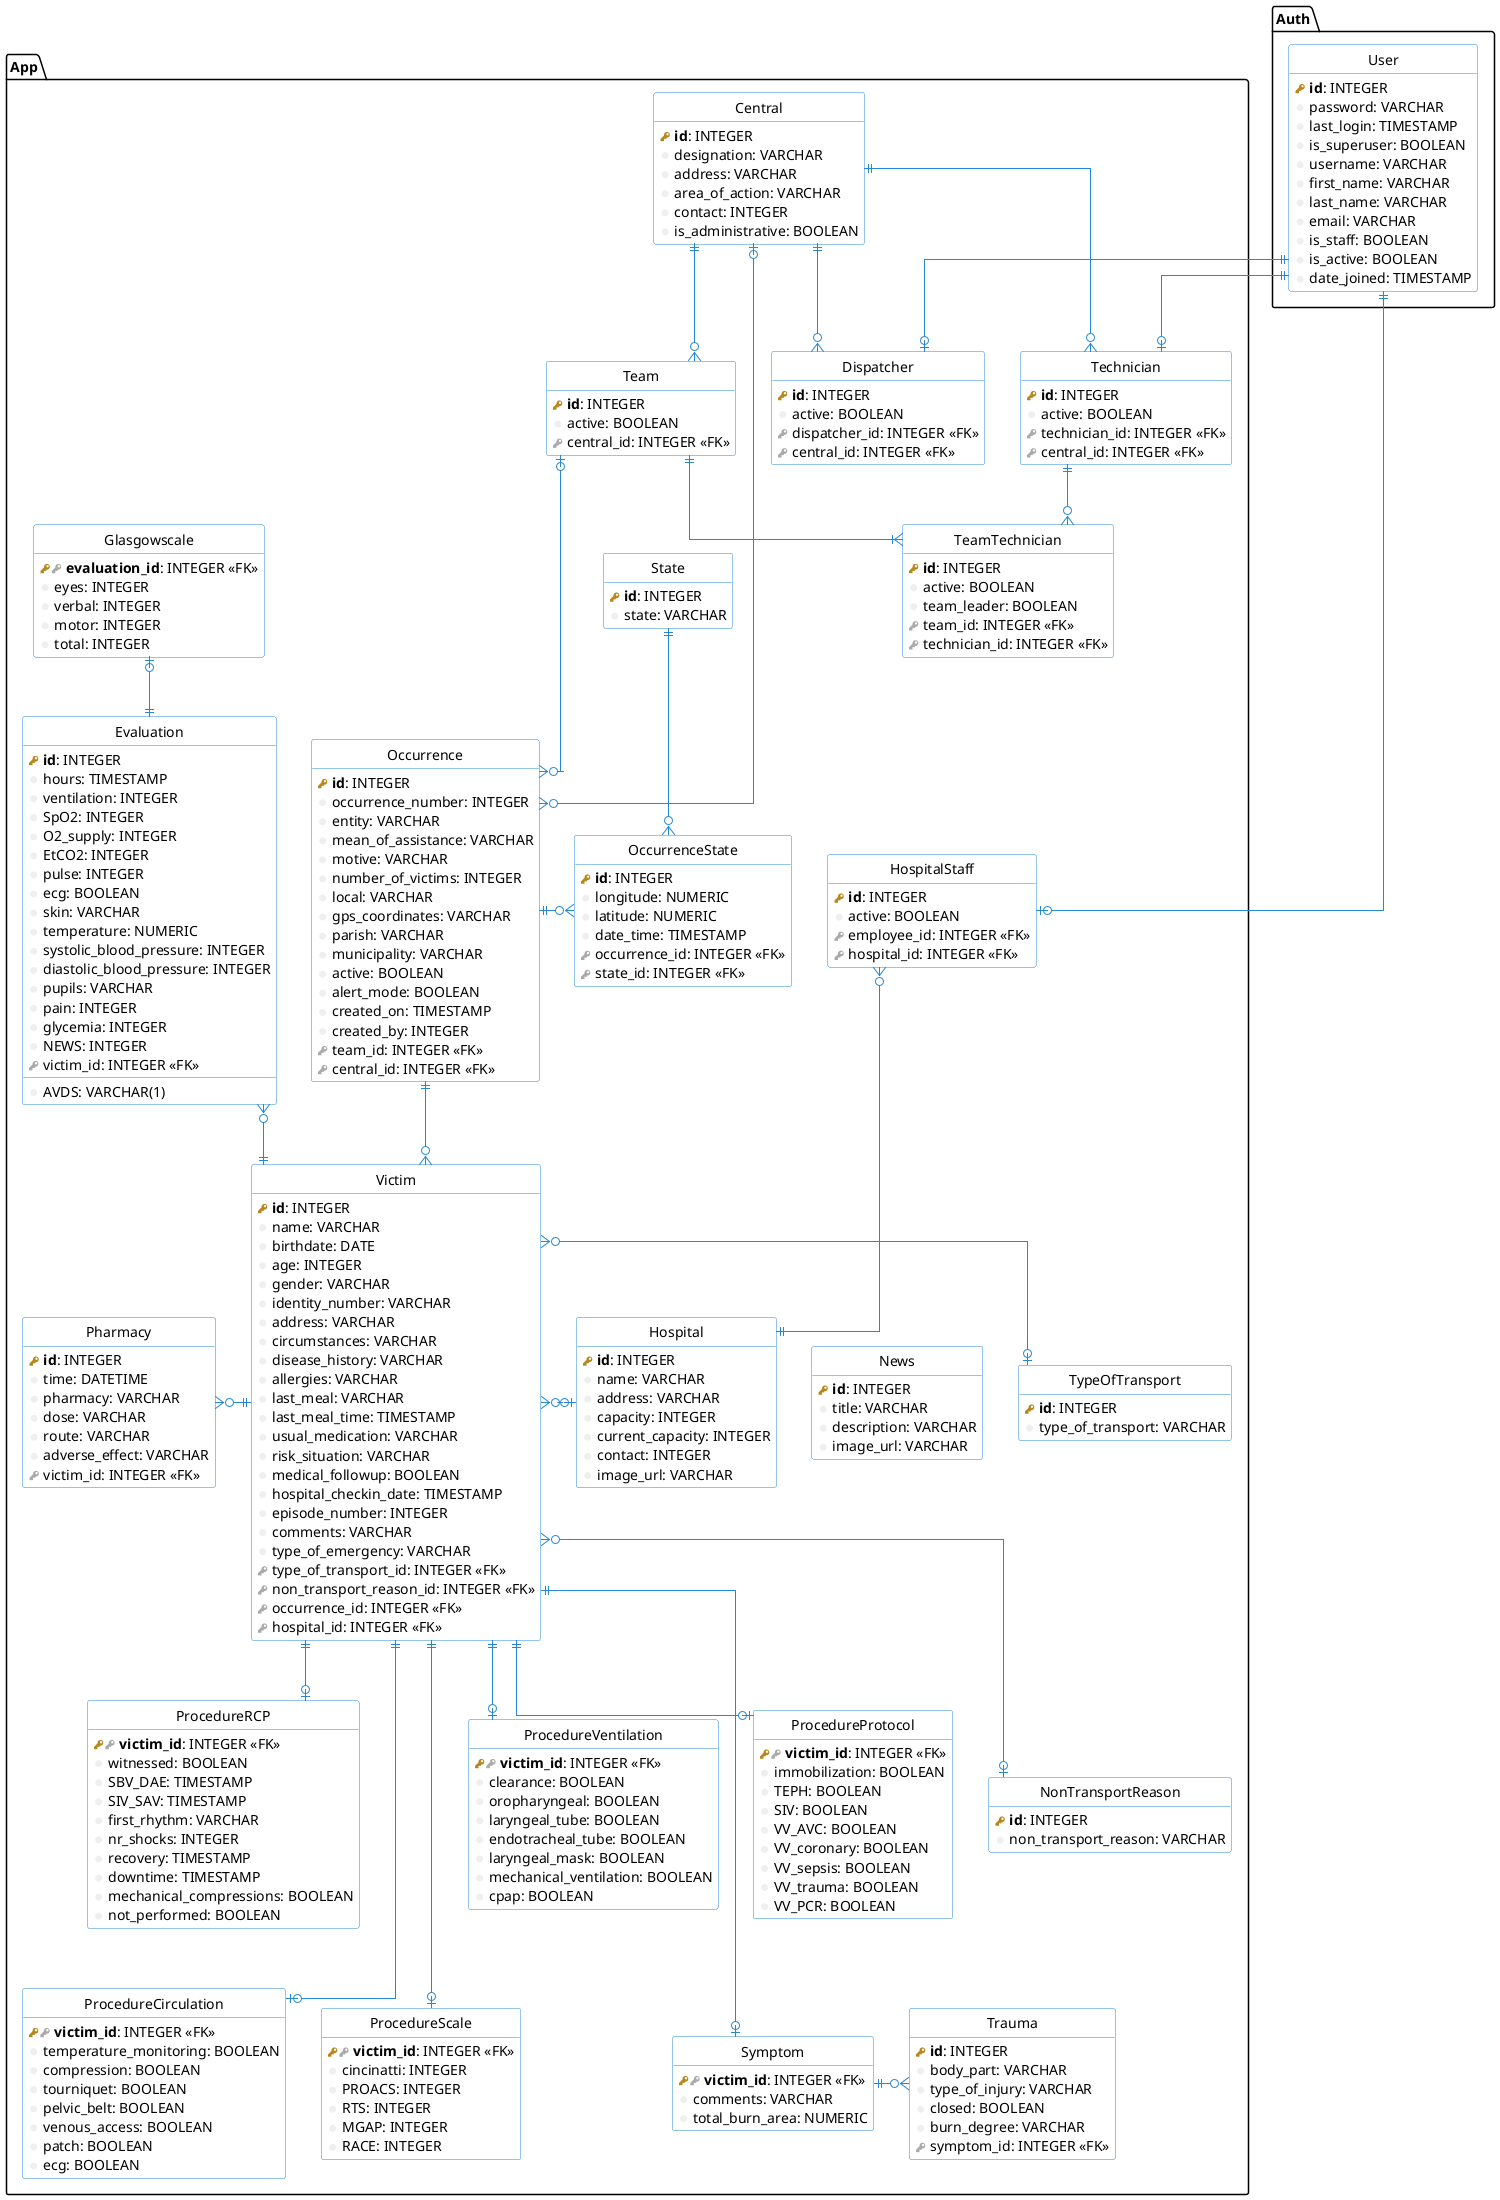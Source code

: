 @startuml
hide empty methods
hide circle
skinparam roundcorner 5
skinparam linetype ortho
skinparam shadowing false
skinparam handwritten false
skinparam class {
    BackgroundColor white
    ArrowColor #2688d4
    BorderColor #2688d4
}

!define primary_key(x) <b><color:#b8861b><&key></color> x</b>
!define foreign_key(x) <color:#aaaaaa><&key></color> x
!define primary_foreign_key(x) <b><color:#b8861b><&key></color><color:#aaaaaa><&key></color> x</b>
!define column(x) <color:#efefef><&media-record></color> x
!define table(x) entity x << (T, white) >>

table( Auth.User ) {
  primary_key( id ): INTEGER
  column( password ): VARCHAR
  column( last_login ): TIMESTAMP
  column( is_superuser ): BOOLEAN
  column( username ): VARCHAR
  column( first_name ): VARCHAR
  column( last_name ): VARCHAR
  column( email ): VARCHAR
  column( is_staff ): BOOLEAN
  column( is_active ): BOOLEAN
  column( date_joined ): TIMESTAMP
}

table( App.Central ) {
  primary_key( id ): INTEGER
  column( designation ): VARCHAR
  column( address ): VARCHAR
  column( area_of_action ): VARCHAR
  column( contact ): INTEGER
  column( is_administrative ): BOOLEAN
}

table( App.Team ) {
  primary_key( id ): INTEGER
  column( active ): BOOLEAN
  foreign_key( central_id ): INTEGER <<FK>>
}

table( App.Technician ) {
  primary_key( id ): INTEGER
  column( active ): BOOLEAN
  foreign_key( technician_id ): INTEGER <<FK>>
  foreign_key( central_id ): INTEGER <<FK>>
}

table( App.TeamTechnician ) {
  primary_key( id ): INTEGER
  column( active ): BOOLEAN
  column( team_leader ): BOOLEAN
  foreign_key( team_id ): INTEGER <<FK>>
  foreign_key( technician_id ): INTEGER <<FK>>
}

table( App.Dispatcher ) {
  primary_key( id ): INTEGER
  column( active ): BOOLEAN
  foreign_key( dispatcher_id ): INTEGER <<FK>>
  foreign_key( central_id ): INTEGER <<FK>>
}

table( App.Hospital ) {
  primary_key( id ): INTEGER
  column( name ): VARCHAR
  column( address ): VARCHAR
  column( capacity ): INTEGER
  column( current_capacity ): INTEGER
  column( contact ): INTEGER
  column( image_url ): VARCHAR
}

table( App.HospitalStaff ) {
  primary_key( id ): INTEGER
  column( active ): BOOLEAN
  foreign_key( employee_id ): INTEGER <<FK>>
  foreign_key( hospital_id ): INTEGER <<FK>>
}

table( App.Occurrence ) {
  primary_key( id ): INTEGER
  column( occurrence_number ): INTEGER
  column( entity ): VARCHAR
  column( mean_of_assistance ): VARCHAR
  column( motive ): VARCHAR
  column( number_of_victims ): INTEGER
  column( local ): VARCHAR
  column( gps_coordinates ): VARCHAR
  column( parish ): VARCHAR
  column( municipality ): VARCHAR
  column( active ): BOOLEAN
  column( alert_mode ): BOOLEAN
  column( created_on ): TIMESTAMP
  column( created_by ): INTEGER
  foreign_key( team_id ): INTEGER <<FK>>
  foreign_key( central_id ): INTEGER <<FK>>
}

table( App.State ) {
  primary_key( id ): INTEGER
  column( state ): VARCHAR
}

table( App.OccurrenceState ) {
  primary_key( id ): INTEGER
  column( longitude ): NUMERIC
  column( latitude ): NUMERIC
  column( date_time ): TIMESTAMP
  foreign_key( occurrence_id ): INTEGER <<FK>>
  foreign_key( state_id ): INTEGER <<FK>>
}

table( App.TypeOfTransport ) {
  primary_key( id ): INTEGER
  column( type_of_transport ): VARCHAR
}

table( App.NonTransportReason ) {
  primary_key( id ): INTEGER
  column( non_transport_reason ): VARCHAR
}

table( App.Victim ) {
  primary_key( id ): INTEGER
  column( name ): VARCHAR
  column( birthdate ): DATE
  column( age ): INTEGER
  column( gender ): VARCHAR
  column( identity_number ): VARCHAR
  column( address ): VARCHAR
  column( circumstances ): VARCHAR
  column( disease_history ): VARCHAR
  column( allergies ): VARCHAR
  column( last_meal ): VARCHAR
  column( last_meal_time ): TIMESTAMP
  column( usual_medication ): VARCHAR
  column( risk_situation ): VARCHAR
  column( medical_followup ): BOOLEAN
  column( hospital_checkin_date ): TIMESTAMP
  column( episode_number ): INTEGER
  column( comments ): VARCHAR
  column( type_of_emergency ): VARCHAR
  foreign_key( type_of_transport_id ): INTEGER <<FK>>
  foreign_key( non_transport_reason_id ): INTEGER <<FK>>
  foreign_key( occurrence_id ): INTEGER <<FK>>
  foreign_key( hospital_id ): INTEGER <<FK>>
}

table( App.Evaluation ) {
  primary_key( id ): INTEGER
  column( hours ): TIMESTAMP
  column( AVDS ): VARCHAR(1)
  column( ventilation ): INTEGER
  column( SpO2 ): INTEGER
  column( O2_supply ): INTEGER
  column( EtCO2 ): INTEGER
  column( pulse ): INTEGER
  column( ecg ): BOOLEAN
  column( skin ): VARCHAR
  column( temperature ): NUMERIC
  column( systolic_blood_pressure ): INTEGER
  column( diastolic_blood_pressure ): INTEGER
  column( pupils ): VARCHAR
  column( pain ): INTEGER
  column( glycemia ): INTEGER
  column( NEWS ): INTEGER
  foreign_key( victim_id ): INTEGER <<FK>>
}

table( App.Glasgowscale ) {
  primary_foreign_key( evaluation_id ): INTEGER <<FK>>
  column( eyes ): INTEGER
  column( verbal ): INTEGER
  column( motor ): INTEGER
  column( total ): INTEGER
}

table( App.Pharmacy ) {
  primary_key( id ): INTEGER
  column( time ): DATETIME
  column( pharmacy ): VARCHAR
  column( dose ): VARCHAR
  column( route ): VARCHAR
  column( adverse_effect ): VARCHAR
  foreign_key( victim_id ): INTEGER <<FK>>
}

table( App.Symptom ) {
  primary_foreign_key( victim_id ): INTEGER <<FK>>
  column( comments ): VARCHAR
  column( total_burn_area ): NUMERIC
}

table( App.Trauma ) {
  primary_key( id ): INTEGER
  column( body_part ): VARCHAR
  column( type_of_injury ): VARCHAR
  column( closed ): BOOLEAN
  column( burn_degree ): VARCHAR
  foreign_key( symptom_id ): INTEGER <<FK>>
}

table( App.ProcedureRCP ) {
  primary_foreign_key( victim_id ): INTEGER <<FK>>
  column( witnessed ): BOOLEAN
  column( SBV_DAE ): TIMESTAMP
  column( SIV_SAV ): TIMESTAMP
  column( first_rhythm ): VARCHAR
  column( nr_shocks ): INTEGER
  column( recovery ): TIMESTAMP
  column( downtime ): TIMESTAMP
  column( mechanical_compressions ): BOOLEAN
  column( not_performed ): BOOLEAN
}

table( App.ProcedureVentilation ) {
  primary_foreign_key( victim_id ): INTEGER <<FK>>
  column( clearance ): BOOLEAN
  column( oropharyngeal ): BOOLEAN
  column( laryngeal_tube ): BOOLEAN
  column( endotracheal_tube ): BOOLEAN
  column( laryngeal_mask ): BOOLEAN
  column( mechanical_ventilation ): BOOLEAN
  column( cpap ): BOOLEAN
}

table( App.ProcedureProtocol ) {
  primary_foreign_key( victim_id ): INTEGER <<FK>>
  column( immobilization ): BOOLEAN
  column( TEPH ): BOOLEAN
  column( SIV ): BOOLEAN
  column( VV_AVC ): BOOLEAN
  column( VV_coronary ): BOOLEAN
  column( VV_sepsis ): BOOLEAN
  column( VV_trauma ): BOOLEAN
  column( VV_PCR ): BOOLEAN
}

table( App.ProcedureCirculation ) {
  primary_foreign_key( victim_id ): INTEGER <<FK>>
  column( temperature_monitoring ): BOOLEAN
  column( compression ): BOOLEAN
  column( tourniquet ): BOOLEAN
  column( pelvic_belt ): BOOLEAN
  column( venous_access ): BOOLEAN
  column( patch ): BOOLEAN
  column( ecg ): BOOLEAN
}

table( App.ProcedureScale ) {
  primary_foreign_key( victim_id ): INTEGER <<FK>>
  column( cincinatti ): INTEGER
  column( PROACS ): INTEGER
  column( RTS ): INTEGER
  column( MGAP ): INTEGER
  column( RACE ): INTEGER
}

table( App.News ) {
  primary_key( id ): INTEGER
  column( title ): VARCHAR
  column( description ): VARCHAR
  column( image_url ): VARCHAR
}

Auth.User ||-d-o| App.Technician
Auth.User ||-d-o| App.Dispatcher
Auth.User ||-d-o| App.HospitalStaff
App.Central ||-d-o{ App.Team
App.Central ||-d-o{ App.Technician
App.Central ||-d-o{ App.Dispatcher
App.Team ||-r-|{ App.TeamTechnician
App.Technician ||-d-o{ App.TeamTechnician
App.HospitalStaff }o--|| App.Hospital
App.Occurrence }o-u-o| App.Team
App.Occurrence }o-u-o| App.Central
App.OccurrenceState }o-r-|| App.Occurrence
App.OccurrenceState }o-u-|| App.State
App.Occurrence ||-d-o{ App.Victim
App.Victim ||-l-o{ App.Evaluation
App.Victim ||-l-o{ App.Pharmacy
App.Victim ||-d-o| App.ProcedureRCP
App.Victim ||-d-o| App.ProcedureCirculation
App.Victim ||-d-o| App.ProcedureProtocol
App.Victim ||-d-o| App.ProcedureScale
App.Victim ||-d-o| App.ProcedureVentilation
App.Victim ||-r-o| App.Symptom
App.Victim }o-r-o| App.NonTransportReason
App.Victim }o-r-o| App.TypeOfTransport
App.Victim }o-r-o| App.Hospital
App.Trauma }o-l-|| App.Symptom
App.Evaluation ||-u-o| App.Glasgowscale
App.TypeOfTransport -[hidden]d- App.NonTransportReason
App.NonTransportReason -[hidden]d- App.Symptom
App.Evaluation -[hidden]d- App.Pharmacy
App.ProcedureRCP-[hidden]d- App.ProcedureScale
App.ProcedureRCP-[hidden]d- App.ProcedureCirculation
App.Team -[hidden]d- App.State
App.HospitalStaff -[hidden]d- App.News
@enduml